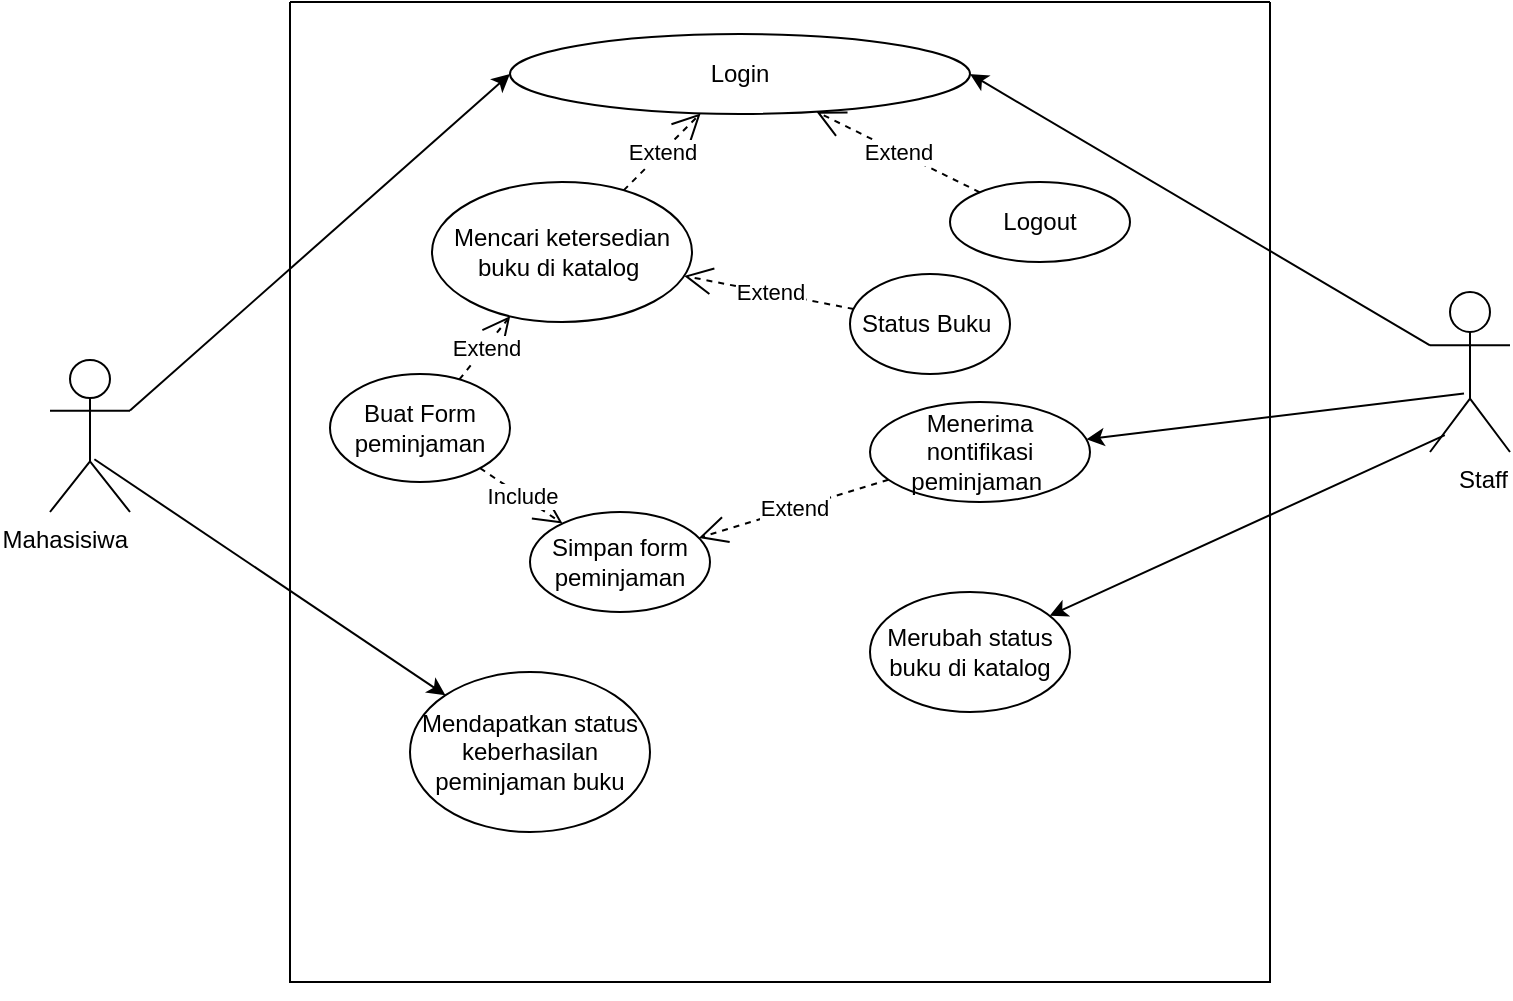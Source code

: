 <mxfile version="26.2.13">
  <diagram name="Halaman-1" id="sPf9CSeXYJ38svvZUItZ">
    <mxGraphModel dx="1283" dy="527" grid="1" gridSize="10" guides="1" tooltips="1" connect="1" arrows="1" fold="1" page="1" pageScale="1" pageWidth="827" pageHeight="1169" math="0" shadow="0">
      <root>
        <mxCell id="0" />
        <mxCell id="1" parent="0" />
        <mxCell id="MMm76lPp9Hhxxe1-uwJR-1" value="Mahasisiwa&lt;div&gt;&lt;br&gt;&lt;/div&gt;" style="shape=umlActor;verticalLabelPosition=bottom;verticalAlign=top;html=1;align=right;" parent="1" vertex="1">
          <mxGeometry x="40" y="274" width="40" height="76" as="geometry" />
        </mxCell>
        <mxCell id="MMm76lPp9Hhxxe1-uwJR-2" value="" style="swimlane;startSize=0;" parent="1" vertex="1">
          <mxGeometry x="160" y="95" width="490" height="490" as="geometry" />
        </mxCell>
        <mxCell id="MMm76lPp9Hhxxe1-uwJR-10" value="Login" style="ellipse;whiteSpace=wrap;html=1;" parent="MMm76lPp9Hhxxe1-uwJR-2" vertex="1">
          <mxGeometry x="110" y="16" width="230" height="40" as="geometry" />
        </mxCell>
        <mxCell id="MMm76lPp9Hhxxe1-uwJR-11" value="Mencari ketersedian buku di katalog&amp;nbsp;" style="ellipse;whiteSpace=wrap;html=1;" parent="MMm76lPp9Hhxxe1-uwJR-2" vertex="1">
          <mxGeometry x="71" y="90" width="130" height="70" as="geometry" />
        </mxCell>
        <mxCell id="MMm76lPp9Hhxxe1-uwJR-21" value="Menerima nontifikasi peminjaman&amp;nbsp;" style="ellipse;whiteSpace=wrap;html=1;" parent="MMm76lPp9Hhxxe1-uwJR-2" vertex="1">
          <mxGeometry x="290" y="200" width="110" height="50" as="geometry" />
        </mxCell>
        <mxCell id="mO2SmhQeyESGpcn09qQj-4" value="Logout" style="ellipse;whiteSpace=wrap;html=1;" vertex="1" parent="MMm76lPp9Hhxxe1-uwJR-2">
          <mxGeometry x="330" y="90" width="90" height="40" as="geometry" />
        </mxCell>
        <mxCell id="mO2SmhQeyESGpcn09qQj-5" value="Extend" style="endArrow=open;endSize=12;dashed=1;html=1;rounded=0;" edge="1" parent="MMm76lPp9Hhxxe1-uwJR-2" source="mO2SmhQeyESGpcn09qQj-4" target="MMm76lPp9Hhxxe1-uwJR-10">
          <mxGeometry width="160" relative="1" as="geometry">
            <mxPoint x="190" y="66" as="sourcePoint" />
            <mxPoint x="300" y="56" as="targetPoint" />
          </mxGeometry>
        </mxCell>
        <mxCell id="mO2SmhQeyESGpcn09qQj-6" value="Status Buku&amp;nbsp;" style="ellipse;whiteSpace=wrap;html=1;" vertex="1" parent="MMm76lPp9Hhxxe1-uwJR-2">
          <mxGeometry x="280" y="136" width="80" height="50" as="geometry" />
        </mxCell>
        <mxCell id="mO2SmhQeyESGpcn09qQj-7" value="Extend" style="endArrow=open;endSize=12;dashed=1;html=1;rounded=0;" edge="1" parent="MMm76lPp9Hhxxe1-uwJR-2" source="MMm76lPp9Hhxxe1-uwJR-11" target="MMm76lPp9Hhxxe1-uwJR-10">
          <mxGeometry width="160" relative="1" as="geometry">
            <mxPoint x="220" y="160" as="sourcePoint" />
            <mxPoint x="380" y="160" as="targetPoint" />
          </mxGeometry>
        </mxCell>
        <mxCell id="mO2SmhQeyESGpcn09qQj-8" value="Buat&lt;span style=&quot;background-color: transparent; color: light-dark(rgb(0, 0, 0), rgb(255, 255, 255));&quot;&gt;&amp;nbsp;Form peminjaman&lt;/span&gt;" style="ellipse;whiteSpace=wrap;html=1;" vertex="1" parent="MMm76lPp9Hhxxe1-uwJR-2">
          <mxGeometry x="20" y="186" width="90" height="54" as="geometry" />
        </mxCell>
        <mxCell id="mO2SmhQeyESGpcn09qQj-10" value="Extend" style="endArrow=open;endSize=12;dashed=1;html=1;rounded=0;" edge="1" parent="MMm76lPp9Hhxxe1-uwJR-2" source="mO2SmhQeyESGpcn09qQj-8" target="MMm76lPp9Hhxxe1-uwJR-11">
          <mxGeometry width="160" relative="1" as="geometry">
            <mxPoint x="180" y="170" as="sourcePoint" />
            <mxPoint x="340" y="170" as="targetPoint" />
          </mxGeometry>
        </mxCell>
        <mxCell id="mO2SmhQeyESGpcn09qQj-11" value="Simpan form peminjaman" style="ellipse;whiteSpace=wrap;html=1;" vertex="1" parent="MMm76lPp9Hhxxe1-uwJR-2">
          <mxGeometry x="120" y="255" width="90" height="50" as="geometry" />
        </mxCell>
        <mxCell id="mO2SmhQeyESGpcn09qQj-12" value="Extend" style="endArrow=open;endSize=12;dashed=1;html=1;rounded=0;" edge="1" parent="MMm76lPp9Hhxxe1-uwJR-2" source="mO2SmhQeyESGpcn09qQj-6" target="MMm76lPp9Hhxxe1-uwJR-11">
          <mxGeometry width="160" relative="1" as="geometry">
            <mxPoint x="170" y="170" as="sourcePoint" />
            <mxPoint x="330" y="170" as="targetPoint" />
          </mxGeometry>
        </mxCell>
        <mxCell id="mO2SmhQeyESGpcn09qQj-13" value="Include" style="endArrow=open;endSize=12;dashed=1;html=1;rounded=0;" edge="1" parent="MMm76lPp9Hhxxe1-uwJR-2" source="mO2SmhQeyESGpcn09qQj-8" target="mO2SmhQeyESGpcn09qQj-11">
          <mxGeometry width="160" relative="1" as="geometry">
            <mxPoint x="170" y="170" as="sourcePoint" />
            <mxPoint x="330" y="170" as="targetPoint" />
          </mxGeometry>
        </mxCell>
        <mxCell id="mO2SmhQeyESGpcn09qQj-14" value="Extend" style="endArrow=open;endSize=12;dashed=1;html=1;rounded=0;" edge="1" parent="MMm76lPp9Hhxxe1-uwJR-2" source="MMm76lPp9Hhxxe1-uwJR-21" target="mO2SmhQeyESGpcn09qQj-11">
          <mxGeometry width="160" relative="1" as="geometry">
            <mxPoint x="161" y="175" as="sourcePoint" />
            <mxPoint x="321" y="175" as="targetPoint" />
          </mxGeometry>
        </mxCell>
        <mxCell id="mO2SmhQeyESGpcn09qQj-17" value="Merubah status buku di katalog" style="ellipse;whiteSpace=wrap;html=1;" vertex="1" parent="MMm76lPp9Hhxxe1-uwJR-2">
          <mxGeometry x="290" y="295" width="100" height="60" as="geometry" />
        </mxCell>
        <mxCell id="mO2SmhQeyESGpcn09qQj-18" value="Mendapatkan status keberhasilan peminjaman buku" style="ellipse;whiteSpace=wrap;html=1;" vertex="1" parent="MMm76lPp9Hhxxe1-uwJR-2">
          <mxGeometry x="60" y="335" width="120" height="80" as="geometry" />
        </mxCell>
        <mxCell id="MMm76lPp9Hhxxe1-uwJR-5" value="" style="endArrow=classic;html=1;rounded=0;exitX=1;exitY=0.333;exitDx=0;exitDy=0;exitPerimeter=0;entryX=0;entryY=0.5;entryDx=0;entryDy=0;" parent="1" source="MMm76lPp9Hhxxe1-uwJR-1" target="MMm76lPp9Hhxxe1-uwJR-10" edge="1">
          <mxGeometry width="50" height="50" relative="1" as="geometry">
            <mxPoint x="390" y="400" as="sourcePoint" />
            <mxPoint x="265" y="230" as="targetPoint" />
          </mxGeometry>
        </mxCell>
        <mxCell id="MMm76lPp9Hhxxe1-uwJR-17" value="Staff" style="shape=umlActor;verticalLabelPosition=bottom;verticalAlign=top;html=1;align=right;" parent="1" vertex="1">
          <mxGeometry x="730" y="240" width="40" height="80" as="geometry" />
        </mxCell>
        <mxCell id="MMm76lPp9Hhxxe1-uwJR-23" value="" style="endArrow=classic;html=1;rounded=0;exitX=0;exitY=0.333;exitDx=0;exitDy=0;exitPerimeter=0;entryX=1;entryY=0.5;entryDx=0;entryDy=0;" parent="1" source="MMm76lPp9Hhxxe1-uwJR-17" target="MMm76lPp9Hhxxe1-uwJR-10" edge="1">
          <mxGeometry width="50" height="50" relative="1" as="geometry">
            <mxPoint x="270" y="380" as="sourcePoint" />
            <mxPoint x="320" y="330" as="targetPoint" />
          </mxGeometry>
        </mxCell>
        <mxCell id="MMm76lPp9Hhxxe1-uwJR-38" style="edgeStyle=orthogonalEdgeStyle;rounded=0;orthogonalLoop=1;jettySize=auto;html=1;exitX=0.5;exitY=1;exitDx=0;exitDy=0;" parent="1" source="MMm76lPp9Hhxxe1-uwJR-2" target="MMm76lPp9Hhxxe1-uwJR-2" edge="1">
          <mxGeometry relative="1" as="geometry" />
        </mxCell>
        <mxCell id="mO2SmhQeyESGpcn09qQj-15" value="" style="endArrow=classic;html=1;rounded=0;exitX=0.425;exitY=0.635;exitDx=0;exitDy=0;exitPerimeter=0;" edge="1" parent="1" source="MMm76lPp9Hhxxe1-uwJR-17" target="MMm76lPp9Hhxxe1-uwJR-21">
          <mxGeometry width="50" height="50" relative="1" as="geometry">
            <mxPoint x="390" y="290" as="sourcePoint" />
            <mxPoint x="440" y="240" as="targetPoint" />
          </mxGeometry>
        </mxCell>
        <mxCell id="mO2SmhQeyESGpcn09qQj-16" value="" style="endArrow=classic;html=1;rounded=0;exitX=0.185;exitY=0.895;exitDx=0;exitDy=0;exitPerimeter=0;" edge="1" parent="1" source="MMm76lPp9Hhxxe1-uwJR-17" target="mO2SmhQeyESGpcn09qQj-17">
          <mxGeometry width="50" height="50" relative="1" as="geometry">
            <mxPoint x="390" y="290" as="sourcePoint" />
            <mxPoint x="440" y="240" as="targetPoint" />
          </mxGeometry>
        </mxCell>
        <mxCell id="mO2SmhQeyESGpcn09qQj-19" value="" style="endArrow=classic;html=1;rounded=0;exitX=0.555;exitY=0.653;exitDx=0;exitDy=0;exitPerimeter=0;" edge="1" parent="1" source="MMm76lPp9Hhxxe1-uwJR-1" target="mO2SmhQeyESGpcn09qQj-18">
          <mxGeometry width="50" height="50" relative="1" as="geometry">
            <mxPoint x="390" y="290" as="sourcePoint" />
            <mxPoint x="440" y="240" as="targetPoint" />
          </mxGeometry>
        </mxCell>
      </root>
    </mxGraphModel>
  </diagram>
</mxfile>
